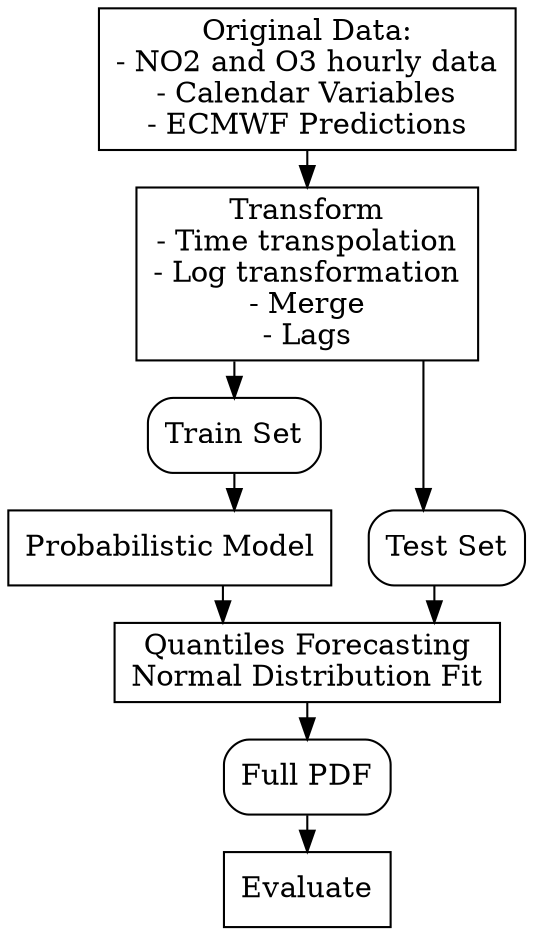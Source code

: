 // Generate with dot -Tpng data_flow.dot -o flow.png

digraph {

rankdir="TB"
graph [splines=ortho]
ranksep = .25

data[shape="box"  label="Original Data:
- NO2 and O3 hourly data
- Calendar Variables
- ECMWF Predictions"]

a[shape="box"  label="Transform
- Time transpolation
- Log transformation
- Merge
- Lags"]

b[shape="round" style="rounded" label="Train Set"]
c[shape="round" style="rounded" label="Test Set"]

d[shape="round" label="Probabilistic Model"]

quantforecast[shape="round" label="Quantiles Forecasting
Normal Distribution Fit"]

g[shape="round" style="rounded" label="Full PDF"]
h[shape="round"  label="Evaluate"]

data -> a;
a -> b;
a -> c;
b -> d;
d -> quantforecast;
c -> quantforecast;
quantforecast -> g;
g -> h;


}